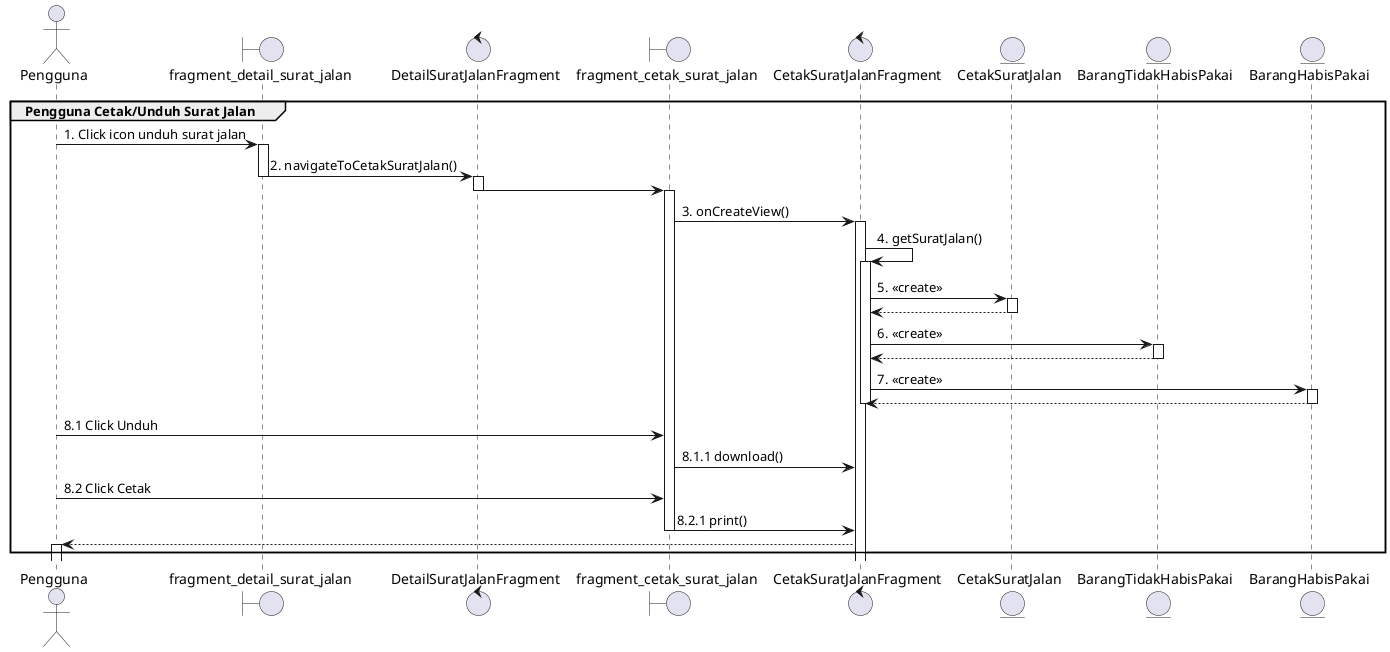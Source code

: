 @startuml
'https://plantuml.com/sequence-diagram

group Pengguna Cetak/Unduh Surat Jalan
    actor       Pengguna
    boundary fragment_detail_surat_jalan
    control DetailSuratJalanFragment
    boundary fragment_cetak_surat_jalan
    control CetakSuratJalanFragment
    entity CetakSuratJalan
    entity BarangTidakHabisPakai
    entity BarangHabisPakai

    Pengguna -> fragment_detail_surat_jalan : 1. Click icon unduh surat jalan
    activate fragment_detail_surat_jalan
    fragment_detail_surat_jalan -> DetailSuratJalanFragment : 2. navigateToCetakSuratJalan()
    deactivate fragment_detail_surat_jalan

    activate DetailSuratJalanFragment
    DetailSuratJalanFragment -> fragment_cetak_surat_jalan
    deactivate DetailSuratJalanFragment
    activate fragment_cetak_surat_jalan
    fragment_cetak_surat_jalan -> CetakSuratJalanFragment : 3. onCreateView()
    activate CetakSuratJalanFragment


    CetakSuratJalanFragment -> CetakSuratJalanFragment : 4. getSuratJalan()
    activate CetakSuratJalanFragment
    CetakSuratJalanFragment -> CetakSuratJalan : 5. <<create>>
    activate CetakSuratJalan
    CetakSuratJalan --> CetakSuratJalanFragment
    deactivate CetakSuratJalan

    CetakSuratJalanFragment -> BarangTidakHabisPakai : 6. <<create>>
    activate BarangTidakHabisPakai
    BarangTidakHabisPakai --> CetakSuratJalanFragment
    deactivate BarangTidakHabisPakai

    CetakSuratJalanFragment -> BarangHabisPakai : 7. <<create>>
    activate BarangHabisPakai
    BarangHabisPakai --> CetakSuratJalanFragment
    deactivate BarangHabisPakai
    deactivate CetakSuratJalanFragment

    Pengguna -> fragment_cetak_surat_jalan : 8.1 Click Unduh
    fragment_cetak_surat_jalan -> CetakSuratJalanFragment : 8.1.1 download()
    Pengguna -> fragment_cetak_surat_jalan : 8.2 Click Cetak
    fragment_cetak_surat_jalan -> CetakSuratJalanFragment : 8.2.1 print()
    deactivate fragment_cetak_surat_jalan
    Pengguna <-- CetakSuratJalanFragment
    activate Pengguna
end
@enduml